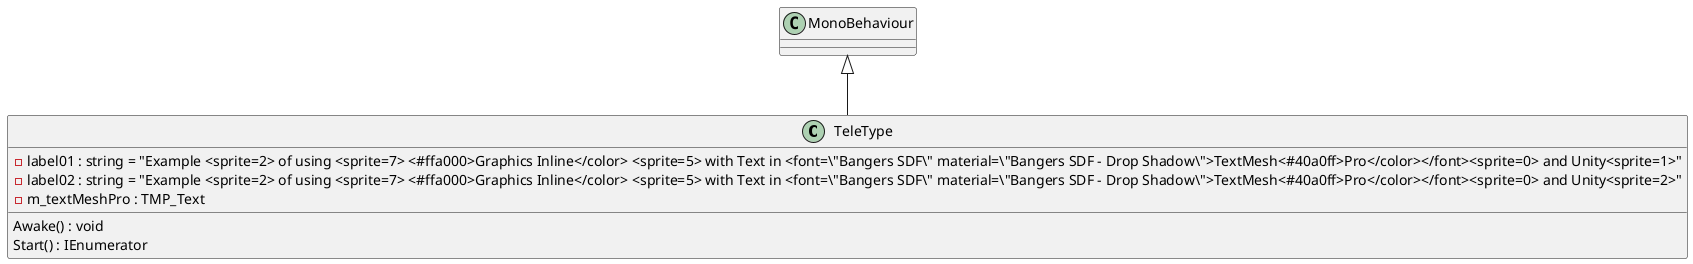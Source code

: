 @startuml
class TeleType {
    - label01 : string = "Example <sprite=2> of using <sprite=7> <#ffa000>Graphics Inline</color> <sprite=5> with Text in <font=\"Bangers SDF\" material=\"Bangers SDF - Drop Shadow\">TextMesh<#40a0ff>Pro</color></font><sprite=0> and Unity<sprite=1>"
    - label02 : string = "Example <sprite=2> of using <sprite=7> <#ffa000>Graphics Inline</color> <sprite=5> with Text in <font=\"Bangers SDF\" material=\"Bangers SDF - Drop Shadow\">TextMesh<#40a0ff>Pro</color></font><sprite=0> and Unity<sprite=2>"
    - m_textMeshPro : TMP_Text
    Awake() : void
    Start() : IEnumerator
}
MonoBehaviour <|-- TeleType
@enduml
